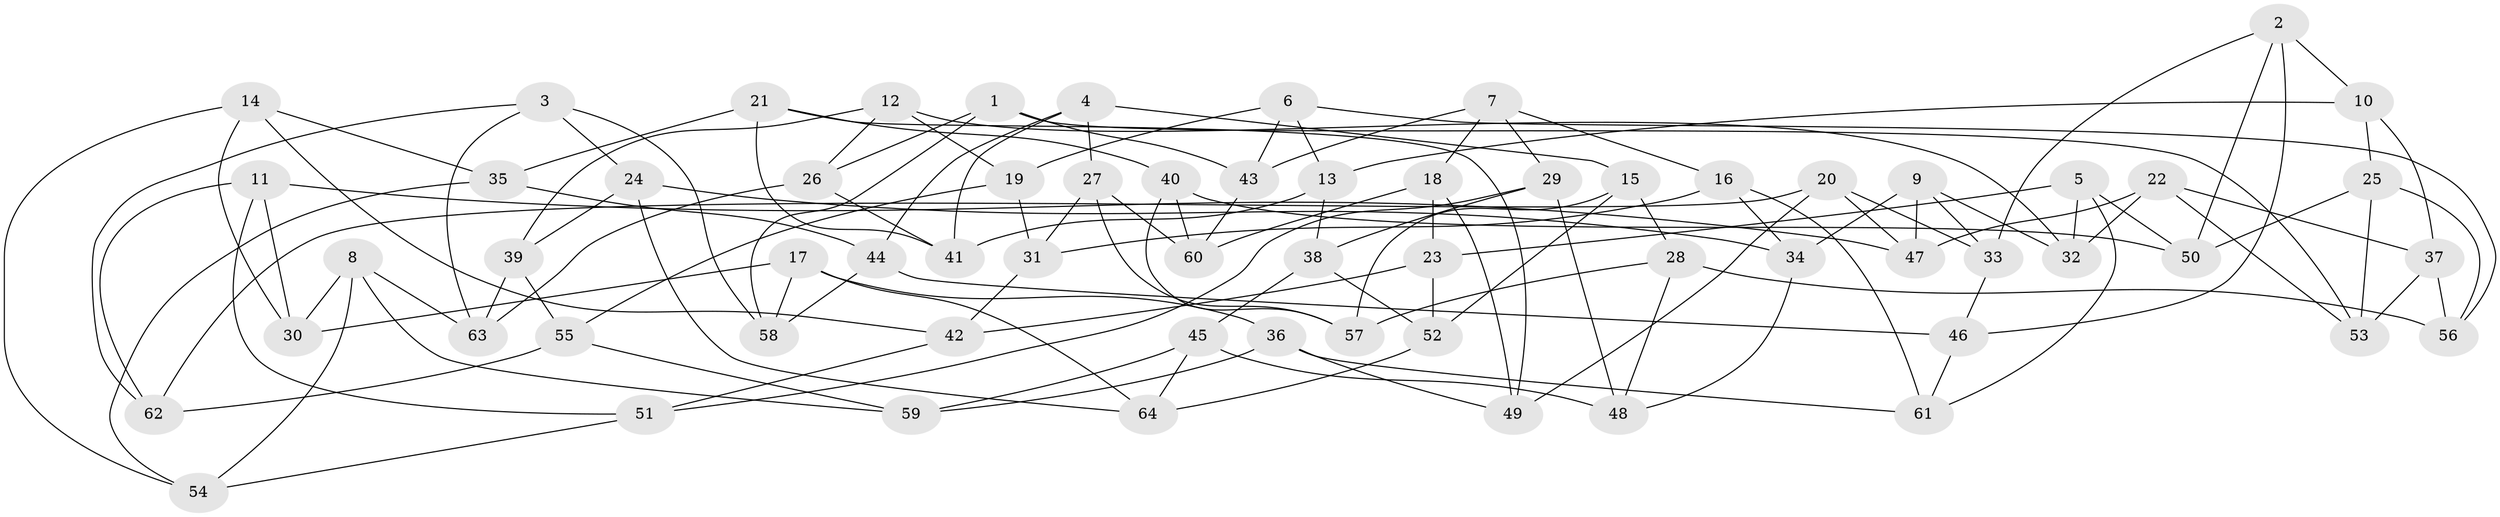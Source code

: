 // Generated by graph-tools (version 1.1) at 2025/26/03/09/25 03:26:57]
// undirected, 64 vertices, 128 edges
graph export_dot {
graph [start="1"]
  node [color=gray90,style=filled];
  1;
  2;
  3;
  4;
  5;
  6;
  7;
  8;
  9;
  10;
  11;
  12;
  13;
  14;
  15;
  16;
  17;
  18;
  19;
  20;
  21;
  22;
  23;
  24;
  25;
  26;
  27;
  28;
  29;
  30;
  31;
  32;
  33;
  34;
  35;
  36;
  37;
  38;
  39;
  40;
  41;
  42;
  43;
  44;
  45;
  46;
  47;
  48;
  49;
  50;
  51;
  52;
  53;
  54;
  55;
  56;
  57;
  58;
  59;
  60;
  61;
  62;
  63;
  64;
  1 -- 43;
  1 -- 26;
  1 -- 53;
  1 -- 58;
  2 -- 33;
  2 -- 46;
  2 -- 10;
  2 -- 50;
  3 -- 62;
  3 -- 24;
  3 -- 58;
  3 -- 63;
  4 -- 41;
  4 -- 15;
  4 -- 44;
  4 -- 27;
  5 -- 32;
  5 -- 23;
  5 -- 50;
  5 -- 61;
  6 -- 13;
  6 -- 19;
  6 -- 43;
  6 -- 56;
  7 -- 29;
  7 -- 43;
  7 -- 16;
  7 -- 18;
  8 -- 59;
  8 -- 54;
  8 -- 63;
  8 -- 30;
  9 -- 32;
  9 -- 33;
  9 -- 34;
  9 -- 47;
  10 -- 37;
  10 -- 25;
  10 -- 13;
  11 -- 62;
  11 -- 51;
  11 -- 47;
  11 -- 30;
  12 -- 19;
  12 -- 26;
  12 -- 39;
  12 -- 32;
  13 -- 41;
  13 -- 38;
  14 -- 54;
  14 -- 42;
  14 -- 30;
  14 -- 35;
  15 -- 28;
  15 -- 57;
  15 -- 52;
  16 -- 61;
  16 -- 31;
  16 -- 34;
  17 -- 58;
  17 -- 30;
  17 -- 36;
  17 -- 64;
  18 -- 60;
  18 -- 23;
  18 -- 49;
  19 -- 55;
  19 -- 31;
  20 -- 49;
  20 -- 62;
  20 -- 47;
  20 -- 33;
  21 -- 49;
  21 -- 40;
  21 -- 41;
  21 -- 35;
  22 -- 32;
  22 -- 53;
  22 -- 37;
  22 -- 47;
  23 -- 52;
  23 -- 42;
  24 -- 64;
  24 -- 34;
  24 -- 39;
  25 -- 56;
  25 -- 53;
  25 -- 50;
  26 -- 41;
  26 -- 63;
  27 -- 60;
  27 -- 57;
  27 -- 31;
  28 -- 56;
  28 -- 48;
  28 -- 57;
  29 -- 38;
  29 -- 48;
  29 -- 51;
  31 -- 42;
  33 -- 46;
  34 -- 48;
  35 -- 54;
  35 -- 44;
  36 -- 59;
  36 -- 49;
  36 -- 61;
  37 -- 56;
  37 -- 53;
  38 -- 45;
  38 -- 52;
  39 -- 55;
  39 -- 63;
  40 -- 50;
  40 -- 57;
  40 -- 60;
  42 -- 51;
  43 -- 60;
  44 -- 46;
  44 -- 58;
  45 -- 64;
  45 -- 48;
  45 -- 59;
  46 -- 61;
  51 -- 54;
  52 -- 64;
  55 -- 62;
  55 -- 59;
}
